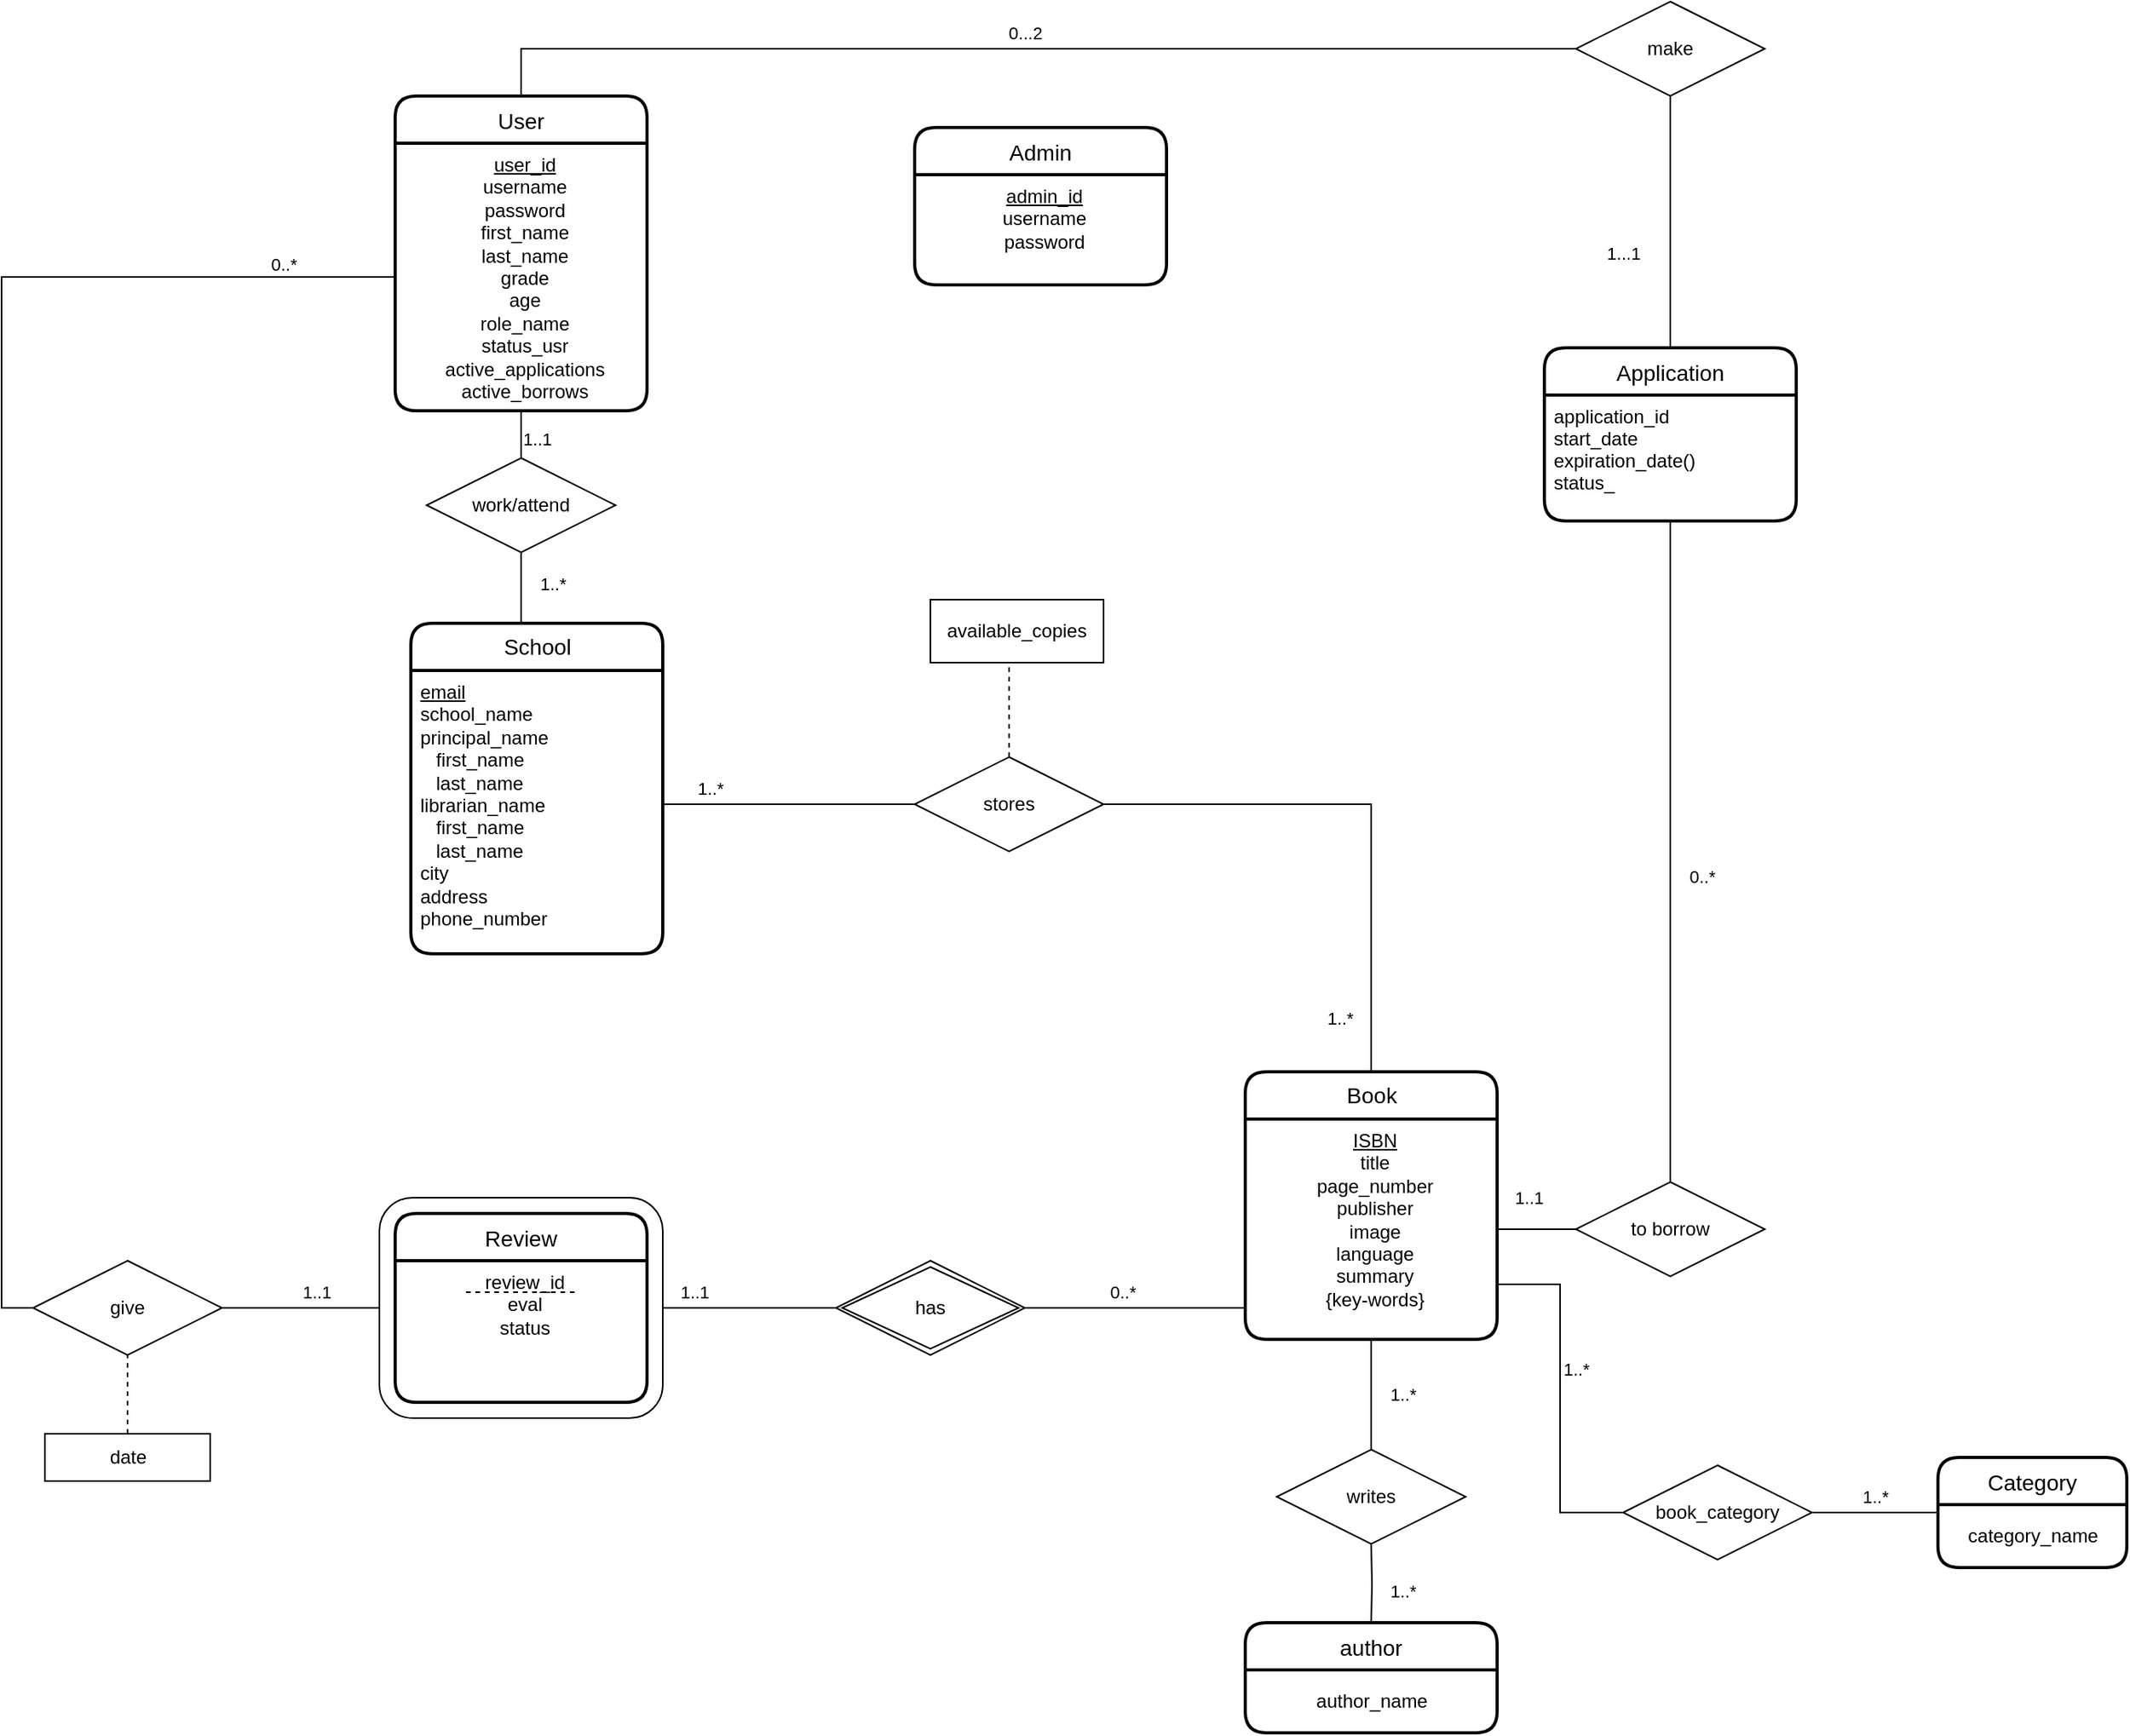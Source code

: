 <mxfile version="20.8.16" type="device"><diagram name="Page-1" id="R-wNFWfdC1UkgpBhe-50"><mxGraphModel dx="2359" dy="1992" grid="1" gridSize="10" guides="1" tooltips="1" connect="1" arrows="1" fold="1" page="1" pageScale="1" pageWidth="850" pageHeight="1100" math="0" shadow="0"><root><mxCell id="0"/><mxCell id="1" parent="0"/><mxCell id="QbFqRhp6O2h50dt3PZeE-2" value="User" style="swimlane;childLayout=stackLayout;horizontal=1;startSize=30;horizontalStack=0;rounded=1;fontSize=14;fontStyle=0;strokeWidth=2;resizeParent=0;resizeLast=1;shadow=0;dashed=0;align=center;labelBackgroundColor=none;" parent="1" vertex="1"><mxGeometry x="-70" y="-790" width="160" height="200" as="geometry"><mxRectangle x="-410" y="50" width="70" height="30" as="alternateBounds"/></mxGeometry></mxCell><mxCell id="QbFqRhp6O2h50dt3PZeE-3" value="&lt;u&gt;user_id&lt;/u&gt;&lt;br&gt;username&lt;br&gt;password&lt;br&gt;first_name&lt;br&gt;last_name&lt;br&gt;grade&lt;br&gt;age&lt;br&gt;role_name&lt;br&gt;status_usr&lt;br&gt;active_applications&lt;br&gt;active_borrows" style="align=center;strokeColor=none;fillColor=none;spacingLeft=4;fontSize=12;verticalAlign=top;resizable=0;rotatable=0;part=1;fontStyle=0;html=1;labelBackgroundColor=none;" parent="QbFqRhp6O2h50dt3PZeE-2" vertex="1"><mxGeometry y="30" width="160" height="170" as="geometry"/></mxCell><mxCell id="QbFqRhp6O2h50dt3PZeE-4" value="Book" style="swimlane;childLayout=stackLayout;horizontal=1;startSize=30;horizontalStack=0;rounded=1;fontSize=14;fontStyle=0;strokeWidth=2;resizeParent=0;resizeLast=1;shadow=0;dashed=0;align=center;html=1;verticalAlign=top;labelBackgroundColor=none;" parent="1" vertex="1"><mxGeometry x="470" y="-170" width="160" height="170" as="geometry"><mxRectangle x="365" y="-120" width="70" height="30" as="alternateBounds"/></mxGeometry></mxCell><mxCell id="QbFqRhp6O2h50dt3PZeE-5" value="&lt;u&gt;ISBN&lt;/u&gt;&lt;br&gt;title&lt;br&gt;page_number&lt;br&gt;publisher&lt;br&gt;image&lt;br&gt;language&lt;br&gt;summary&lt;br&gt;{key-words}" style="align=center;strokeColor=none;fillColor=none;spacingLeft=4;fontSize=12;verticalAlign=top;resizable=0;rotatable=0;part=1;html=1;labelBackgroundColor=none;" parent="QbFqRhp6O2h50dt3PZeE-4" vertex="1"><mxGeometry y="30" width="160" height="140" as="geometry"/></mxCell><mxCell id="QbFqRhp6O2h50dt3PZeE-11" value="School" style="swimlane;childLayout=stackLayout;horizontal=1;startSize=30;horizontalStack=0;rounded=1;fontSize=14;fontStyle=0;strokeWidth=2;resizeParent=0;resizeLast=1;shadow=0;dashed=0;align=center;html=1;labelBackgroundColor=none;" parent="1" vertex="1"><mxGeometry x="-60" y="-455" width="160" height="210" as="geometry"/></mxCell><mxCell id="QbFqRhp6O2h50dt3PZeE-12" value="&lt;u&gt;email&lt;/u&gt;&lt;br&gt;school_name&lt;br&gt;principal_name&lt;br&gt;&amp;nbsp; &amp;nbsp;first_name&lt;br&gt;&amp;nbsp; &amp;nbsp;last_name&lt;br&gt;librarian_name&lt;br&gt;&amp;nbsp; &amp;nbsp;first_name&lt;br&gt;&amp;nbsp; &amp;nbsp;last_name&lt;br&gt;city&lt;br&gt;address&lt;br&gt;phone_number" style="align=left;strokeColor=none;fillColor=none;spacingLeft=4;fontSize=12;verticalAlign=top;resizable=0;rotatable=0;part=1;html=1;labelBackgroundColor=none;" parent="QbFqRhp6O2h50dt3PZeE-11" vertex="1"><mxGeometry y="30" width="160" height="180" as="geometry"/></mxCell><mxCell id="QbFqRhp6O2h50dt3PZeE-14" style="edgeStyle=orthogonalEdgeStyle;rounded=0;orthogonalLoop=1;jettySize=auto;html=1;endArrow=none;endFill=0;labelBackgroundColor=none;fontColor=default;" parent="1" source="QbFqRhp6O2h50dt3PZeE-15" target="QbFqRhp6O2h50dt3PZeE-11" edge="1"><mxGeometry relative="1" as="geometry"><Array as="points"><mxPoint x="10" y="-470"/><mxPoint x="10" y="-470"/></Array></mxGeometry></mxCell><mxCell id="GhrVNONfvs24Zi8ubKBY-8" value="1..*" style="edgeLabel;html=1;align=center;verticalAlign=middle;resizable=0;points=[];" parent="QbFqRhp6O2h50dt3PZeE-14" vertex="1" connectable="0"><mxGeometry x="-0.289" y="2" relative="1" as="geometry"><mxPoint x="18" y="4" as="offset"/></mxGeometry></mxCell><mxCell id="QbFqRhp6O2h50dt3PZeE-15" value="work/attend" style="shape=rhombus;perimeter=rhombusPerimeter;whiteSpace=wrap;html=1;align=center;labelBackgroundColor=none;" parent="1" vertex="1"><mxGeometry x="-50" y="-560" width="120" height="60" as="geometry"/></mxCell><mxCell id="QbFqRhp6O2h50dt3PZeE-17" value="1..1" style="html=1;rounded=0;fontColor=default;endArrow=none;endFill=0;exitX=0.5;exitY=0;exitDx=0;exitDy=0;entryX=0.5;entryY=1;entryDx=0;entryDy=0;labelBackgroundColor=none;" parent="1" source="QbFqRhp6O2h50dt3PZeE-15" target="QbFqRhp6O2h50dt3PZeE-3" edge="1"><mxGeometry x="-0.2" y="-10" relative="1" as="geometry"><mxPoint x="20" y="-570" as="sourcePoint"/><mxPoint x="180" y="-570" as="targetPoint"/><mxPoint as="offset"/></mxGeometry></mxCell><mxCell id="QbFqRhp6O2h50dt3PZeE-22" value="Review" style="swimlane;childLayout=stackLayout;horizontal=1;startSize=30;horizontalStack=0;rounded=1;fontSize=14;fontStyle=0;strokeWidth=2;resizeParent=0;resizeLast=1;shadow=0;dashed=0;align=center;labelBorderColor=none;labelBackgroundColor=none;" parent="1" vertex="1"><mxGeometry x="-70" y="-80" width="160" height="120" as="geometry"/></mxCell><mxCell id="QbFqRhp6O2h50dt3PZeE-23" value="" style="endArrow=none;dashed=1;html=1;rounded=0;labelBackgroundColor=none;fontColor=default;" parent="QbFqRhp6O2h50dt3PZeE-22" edge="1"><mxGeometry width="50" height="50" relative="1" as="geometry"><mxPoint x="45" y="50" as="sourcePoint"/><mxPoint x="115" y="50" as="targetPoint"/></mxGeometry></mxCell><mxCell id="QbFqRhp6O2h50dt3PZeE-24" value="review_id&lt;br&gt;eval&lt;br&gt;status" style="align=center;strokeColor=none;fillColor=none;spacingLeft=4;fontSize=12;verticalAlign=top;resizable=0;rotatable=0;part=1;labelBackgroundColor=none;fontStyle=0;html=1;" parent="QbFqRhp6O2h50dt3PZeE-22" vertex="1"><mxGeometry y="30" width="160" height="90" as="geometry"/></mxCell><mxCell id="QbFqRhp6O2h50dt3PZeE-25" value="1..1" style="edgeStyle=orthogonalEdgeStyle;rounded=0;orthogonalLoop=1;jettySize=auto;html=1;fontColor=default;endArrow=none;endFill=0;labelBackgroundColor=none;entryX=0;entryY=0.5;entryDx=0;entryDy=0;" parent="1" source="QbFqRhp6O2h50dt3PZeE-26" target="QbFqRhp6O2h50dt3PZeE-36" edge="1"><mxGeometry x="0.2" y="10" relative="1" as="geometry"><mxPoint x="-110" y="-20" as="targetPoint"/><mxPoint as="offset"/></mxGeometry></mxCell><mxCell id="QbFqRhp6O2h50dt3PZeE-26" value="give" style="shape=rhombus;perimeter=rhombusPerimeter;whiteSpace=wrap;html=1;align=center;labelBackgroundColor=none;" parent="1" vertex="1"><mxGeometry x="-300" y="-50" width="120" height="60" as="geometry"/></mxCell><mxCell id="QbFqRhp6O2h50dt3PZeE-27" value="0..*" style="edgeStyle=orthogonalEdgeStyle;rounded=0;orthogonalLoop=1;jettySize=auto;html=1;entryX=0;entryY=0.5;entryDx=0;entryDy=0;fontColor=default;endArrow=none;endFill=0;labelBackgroundColor=none;" parent="1" source="QbFqRhp6O2h50dt3PZeE-3" target="QbFqRhp6O2h50dt3PZeE-26" edge="1"><mxGeometry x="-0.847" y="-8" relative="1" as="geometry"><mxPoint as="offset"/></mxGeometry></mxCell><mxCell id="QbFqRhp6O2h50dt3PZeE-30" style="edgeStyle=orthogonalEdgeStyle;rounded=0;orthogonalLoop=1;jettySize=auto;html=1;entryX=0.5;entryY=1;entryDx=0;entryDy=0;fontColor=default;endArrow=none;endFill=0;labelBackgroundColor=none;dashed=1;" parent="1" source="QbFqRhp6O2h50dt3PZeE-31" target="QbFqRhp6O2h50dt3PZeE-26" edge="1"><mxGeometry relative="1" as="geometry"/></mxCell><mxCell id="QbFqRhp6O2h50dt3PZeE-31" value="date" style="rounded=0;whiteSpace=wrap;html=1;labelBackgroundColor=none;" parent="1" vertex="1"><mxGeometry x="-292.5" y="60" width="105" height="30" as="geometry"/></mxCell><mxCell id="QbFqRhp6O2h50dt3PZeE-32" value="" style="edgeStyle=orthogonalEdgeStyle;rounded=0;orthogonalLoop=1;jettySize=auto;html=1;exitX=1;exitY=0.5;exitDx=0;exitDy=0;endArrow=none;endFill=0;labelBackgroundColor=none;fontColor=default;" parent="1" source="QbFqRhp6O2h50dt3PZeE-33" target="QbFqRhp6O2h50dt3PZeE-4" edge="1"><mxGeometry x="-0.041" y="20" relative="1" as="geometry"><mxPoint as="offset"/><Array as="points"><mxPoint x="550" y="-340"/></Array></mxGeometry></mxCell><mxCell id="GhrVNONfvs24Zi8ubKBY-9" value="1..*" style="edgeLabel;html=1;align=center;verticalAlign=middle;resizable=0;points=[];" parent="QbFqRhp6O2h50dt3PZeE-32" vertex="1" connectable="0"><mxGeometry x="0.617" y="-3" relative="1" as="geometry"><mxPoint x="-17" y="31" as="offset"/></mxGeometry></mxCell><mxCell id="S0GmWGTLl_n-v2KubGoL-1" style="edgeStyle=orthogonalEdgeStyle;rounded=0;orthogonalLoop=1;jettySize=auto;html=1;dashed=1;endArrow=none;endFill=0;" parent="1" source="QbFqRhp6O2h50dt3PZeE-33" edge="1"><mxGeometry relative="1" as="geometry"><mxPoint x="320" y="-430" as="targetPoint"/></mxGeometry></mxCell><mxCell id="QbFqRhp6O2h50dt3PZeE-33" value="stores" style="shape=rhombus;perimeter=rhombusPerimeter;whiteSpace=wrap;html=1;align=center;labelBackgroundColor=none;" parent="1" vertex="1"><mxGeometry x="260" y="-370" width="120" height="60" as="geometry"/></mxCell><mxCell id="QbFqRhp6O2h50dt3PZeE-34" style="edgeStyle=orthogonalEdgeStyle;rounded=0;orthogonalLoop=1;jettySize=auto;html=1;entryX=0;entryY=0.5;entryDx=0;entryDy=0;endArrow=none;endFill=0;labelBackgroundColor=none;fontColor=default;exitX=1;exitY=0.472;exitDx=0;exitDy=0;exitPerimeter=0;" parent="1" source="QbFqRhp6O2h50dt3PZeE-12" target="QbFqRhp6O2h50dt3PZeE-33" edge="1"><mxGeometry relative="1" as="geometry"><mxPoint x="-390" y="280" as="targetPoint"/><mxPoint x="110" y="-340" as="sourcePoint"/></mxGeometry></mxCell><mxCell id="GhrVNONfvs24Zi8ubKBY-10" value="1..*" style="edgeLabel;html=1;align=center;verticalAlign=middle;resizable=0;points=[];" parent="QbFqRhp6O2h50dt3PZeE-34" vertex="1" connectable="0"><mxGeometry x="-0.139" y="2" relative="1" as="geometry"><mxPoint x="-39" y="-8" as="offset"/></mxGeometry></mxCell><mxCell id="GhrVNONfvs24Zi8ubKBY-3" value="0..*" style="edgeStyle=orthogonalEdgeStyle;rounded=0;orthogonalLoop=1;jettySize=auto;html=1;entryX=-0.003;entryY=0.824;entryDx=0;entryDy=0;entryPerimeter=0;endArrow=none;endFill=0;" parent="1" source="QbFqRhp6O2h50dt3PZeE-35" target="QbFqRhp6O2h50dt3PZeE-5" edge="1"><mxGeometry x="-0.141" y="10" relative="1" as="geometry"><mxPoint as="offset"/><Array as="points"><mxPoint x="470" y="-20"/></Array></mxGeometry></mxCell><mxCell id="QbFqRhp6O2h50dt3PZeE-35" value="has" style="shape=rhombus;double=1;perimeter=rhombusPerimeter;whiteSpace=wrap;html=1;align=center;labelBackgroundColor=none;" parent="1" vertex="1"><mxGeometry x="210" y="-50" width="120" height="60" as="geometry"/></mxCell><mxCell id="QbFqRhp6O2h50dt3PZeE-36" value="" style="rounded=1;whiteSpace=wrap;html=1;fillColor=none;fontStyle=0;labelBackgroundColor=none;" parent="1" vertex="1"><mxGeometry x="-80" y="-90" width="180" height="140" as="geometry"/></mxCell><mxCell id="QbFqRhp6O2h50dt3PZeE-37" value="1..1" style="html=1;rounded=0;exitX=1;exitY=0.5;exitDx=0;exitDy=0;labelBackgroundColor=none;fontColor=default;entryX=0;entryY=0.5;entryDx=0;entryDy=0;endArrow=none;endFill=0;" parent="1" source="QbFqRhp6O2h50dt3PZeE-36" target="QbFqRhp6O2h50dt3PZeE-35" edge="1"><mxGeometry x="-0.636" y="10" relative="1" as="geometry"><mxPoint x="110" y="-20" as="sourcePoint"/><mxPoint x="190" y="-20" as="targetPoint"/><mxPoint as="offset"/></mxGeometry></mxCell><mxCell id="QbFqRhp6O2h50dt3PZeE-38" value="" style="resizable=0;html=1;align=right;verticalAlign=bottom;fillColor=none;labelBackgroundColor=none;" parent="QbFqRhp6O2h50dt3PZeE-37" connectable="0" vertex="1"><mxGeometry x="1" relative="1" as="geometry"/></mxCell><mxCell id="GhrVNONfvs24Zi8ubKBY-6" value="0...2" style="edgeStyle=orthogonalEdgeStyle;rounded=0;orthogonalLoop=1;jettySize=auto;html=1;entryX=0.5;entryY=0;entryDx=0;entryDy=0;endArrow=none;endFill=0;" parent="1" source="QbFqRhp6O2h50dt3PZeE-49" target="QbFqRhp6O2h50dt3PZeE-2" edge="1"><mxGeometry y="-10" relative="1" as="geometry"><mxPoint as="offset"/></mxGeometry></mxCell><mxCell id="QbFqRhp6O2h50dt3PZeE-49" value="make" style="shape=rhombus;perimeter=rhombusPerimeter;whiteSpace=wrap;html=1;align=center;labelBackgroundColor=none;" parent="1" vertex="1"><mxGeometry x="680" y="-850" width="120" height="60" as="geometry"/></mxCell><mxCell id="GhrVNONfvs24Zi8ubKBY-5" value="1..1" style="edgeStyle=orthogonalEdgeStyle;rounded=0;orthogonalLoop=1;jettySize=auto;html=1;endArrow=none;endFill=0;exitX=0;exitY=0.5;exitDx=0;exitDy=0;" parent="1" source="QbFqRhp6O2h50dt3PZeE-52" target="QbFqRhp6O2h50dt3PZeE-5" edge="1"><mxGeometry x="0.2" y="-20" relative="1" as="geometry"><Array as="points"><mxPoint x="660" y="-70"/><mxPoint x="660" y="-70"/></Array><mxPoint as="offset"/></mxGeometry></mxCell><mxCell id="QbFqRhp6O2h50dt3PZeE-52" value="to borrow" style="shape=rhombus;perimeter=rhombusPerimeter;whiteSpace=wrap;html=1;align=center;labelBackgroundColor=none;" parent="1" vertex="1"><mxGeometry x="680" y="-100" width="120" height="60" as="geometry"/></mxCell><mxCell id="QbFqRhp6O2h50dt3PZeE-56" value="1...1" style="html=1;rounded=0;endArrow=none;endFill=0;exitX=0.5;exitY=1;exitDx=0;exitDy=0;labelBackgroundColor=none;fontColor=default;entryX=0.5;entryY=0;entryDx=0;entryDy=0;strokeColor=default;" parent="1" source="QbFqRhp6O2h50dt3PZeE-49" target="QbFqRhp6O2h50dt3PZeE-60" edge="1"><mxGeometry x="0.25" y="-30" relative="1" as="geometry"><mxPoint x="780" y="-810.09" as="sourcePoint"/><mxPoint x="960" y="-600" as="targetPoint"/><mxPoint as="offset"/></mxGeometry></mxCell><mxCell id="QbFqRhp6O2h50dt3PZeE-57" value="" style="resizable=0;html=1;align=left;verticalAlign=bottom;labelBackgroundColor=none;" parent="QbFqRhp6O2h50dt3PZeE-56" connectable="0" vertex="1"><mxGeometry x="-1" relative="1" as="geometry"/></mxCell><mxCell id="QbFqRhp6O2h50dt3PZeE-58" value="" style="resizable=0;html=1;align=right;verticalAlign=bottom;labelBackgroundColor=none;" parent="QbFqRhp6O2h50dt3PZeE-56" connectable="0" vertex="1"><mxGeometry x="1" relative="1" as="geometry"/></mxCell><mxCell id="QbFqRhp6O2h50dt3PZeE-59" value="0..*" style="html=1;rounded=0;exitX=0.5;exitY=0;exitDx=0;exitDy=0;labelBackgroundColor=none;fontColor=default;entryX=0.5;entryY=1;entryDx=0;entryDy=0;endArrow=none;endFill=0;" parent="1" source="QbFqRhp6O2h50dt3PZeE-52" target="QbFqRhp6O2h50dt3PZeE-61" edge="1"><mxGeometry x="-0.073" y="-20" width="100" relative="1" as="geometry"><mxPoint x="870" y="-80" as="sourcePoint"/><mxPoint x="790" y="-510" as="targetPoint"/><mxPoint as="offset"/></mxGeometry></mxCell><mxCell id="QbFqRhp6O2h50dt3PZeE-60" value="Application" style="swimlane;childLayout=stackLayout;horizontal=1;startSize=30;horizontalStack=0;rounded=1;fontSize=14;fontStyle=0;strokeWidth=2;resizeParent=0;resizeLast=1;shadow=0;dashed=0;align=center;labelBackgroundColor=none;" parent="1" vertex="1"><mxGeometry x="660" y="-630" width="160" height="110" as="geometry"/></mxCell><mxCell id="QbFqRhp6O2h50dt3PZeE-61" value="application_id&#10;start_date&#10;expiration_date()&#10;status_" style="align=left;strokeColor=none;fillColor=none;spacingLeft=4;fontSize=12;verticalAlign=top;resizable=0;rotatable=0;part=1;labelBackgroundColor=none;" parent="QbFqRhp6O2h50dt3PZeE-60" vertex="1"><mxGeometry y="30" width="160" height="80" as="geometry"/></mxCell><mxCell id="QbFqRhp6O2h50dt3PZeE-62" value="" style="resizable=0;html=1;align=right;verticalAlign=bottom;labelBackgroundColor=none;" parent="1" connectable="0" vertex="1"><mxGeometry x="880" y="-540" as="geometry"/></mxCell><mxCell id="QbFqRhp6O2h50dt3PZeE-63" value="" style="resizable=0;html=1;align=right;verticalAlign=bottom;labelBackgroundColor=none;" parent="1" connectable="0" vertex="1"><mxGeometry x="959.781" y="-600.255" as="geometry"/></mxCell><mxCell id="S0GmWGTLl_n-v2KubGoL-2" value="available_copies" style="rounded=0;whiteSpace=wrap;html=1;" parent="1" vertex="1"><mxGeometry x="270" y="-470" width="110" height="40" as="geometry"/></mxCell><mxCell id="9Kuvix1ZQmToU-IIbb28-7" value="author" style="swimlane;childLayout=stackLayout;horizontal=1;startSize=30;horizontalStack=0;rounded=1;fontSize=14;fontStyle=0;strokeWidth=2;resizeParent=0;resizeLast=1;shadow=0;dashed=0;align=center;labelBorderColor=none;labelBackgroundColor=none;" vertex="1" parent="1"><mxGeometry x="470" y="180" width="160" height="70" as="geometry"/></mxCell><mxCell id="9Kuvix1ZQmToU-IIbb28-28" value="author_name&lt;br&gt;" style="text;html=1;align=center;verticalAlign=middle;resizable=0;points=[];autosize=1;strokeColor=none;fillColor=none;" vertex="1" parent="9Kuvix1ZQmToU-IIbb28-7"><mxGeometry y="30" width="160" height="40" as="geometry"/></mxCell><mxCell id="9Kuvix1ZQmToU-IIbb28-15" value="1..*" style="edgeStyle=orthogonalEdgeStyle;rounded=0;orthogonalLoop=1;jettySize=auto;html=1;entryX=0.5;entryY=0;entryDx=0;entryDy=0;endArrow=none;endFill=0;" edge="1" parent="1" target="9Kuvix1ZQmToU-IIbb28-7"><mxGeometry x="0.2" y="20" relative="1" as="geometry"><mxPoint x="550" y="130" as="sourcePoint"/><mxPoint as="offset"/></mxGeometry></mxCell><mxCell id="9Kuvix1ZQmToU-IIbb28-12" value="Admin" style="swimlane;childLayout=stackLayout;horizontal=1;startSize=30;horizontalStack=0;rounded=1;fontSize=14;fontStyle=0;strokeWidth=2;resizeParent=0;resizeLast=1;shadow=0;dashed=0;align=center;labelBackgroundColor=none;" vertex="1" parent="1"><mxGeometry x="260" y="-770" width="160" height="100" as="geometry"><mxRectangle x="-410" y="50" width="70" height="30" as="alternateBounds"/></mxGeometry></mxCell><mxCell id="9Kuvix1ZQmToU-IIbb28-13" value="&lt;u&gt;admin_id&lt;/u&gt;&lt;br&gt;username&lt;br&gt;password" style="align=center;strokeColor=none;fillColor=none;spacingLeft=4;fontSize=12;verticalAlign=top;resizable=0;rotatable=0;part=1;fontStyle=0;html=1;labelBackgroundColor=none;" vertex="1" parent="9Kuvix1ZQmToU-IIbb28-12"><mxGeometry y="30" width="160" height="70" as="geometry"/></mxCell><mxCell id="9Kuvix1ZQmToU-IIbb28-14" value="1..*" style="edgeStyle=orthogonalEdgeStyle;rounded=0;orthogonalLoop=1;jettySize=auto;html=1;entryX=0.5;entryY=0;entryDx=0;entryDy=0;endArrow=none;endFill=0;" edge="1" parent="1" source="QbFqRhp6O2h50dt3PZeE-5"><mxGeometry y="20" relative="1" as="geometry"><mxPoint x="550" y="70" as="targetPoint"/><mxPoint as="offset"/></mxGeometry></mxCell><mxCell id="9Kuvix1ZQmToU-IIbb28-16" value="writes" style="shape=rhombus;perimeter=rhombusPerimeter;whiteSpace=wrap;html=1;align=center;labelBackgroundColor=none;" vertex="1" parent="1"><mxGeometry x="490" y="70" width="120" height="60" as="geometry"/></mxCell><mxCell id="9Kuvix1ZQmToU-IIbb28-18" value="Category" style="swimlane;childLayout=stackLayout;horizontal=1;startSize=30;horizontalStack=0;rounded=1;fontSize=14;fontStyle=0;strokeWidth=2;resizeParent=0;resizeLast=1;shadow=0;dashed=0;align=center;labelBorderColor=none;labelBackgroundColor=none;" vertex="1" parent="1"><mxGeometry x="910" y="75" width="120" height="70" as="geometry"/></mxCell><mxCell id="9Kuvix1ZQmToU-IIbb28-26" value="category_name" style="text;html=1;align=center;verticalAlign=middle;resizable=0;points=[];autosize=1;strokeColor=none;fillColor=none;" vertex="1" parent="9Kuvix1ZQmToU-IIbb28-18"><mxGeometry y="30" width="120" height="40" as="geometry"/></mxCell><mxCell id="9Kuvix1ZQmToU-IIbb28-22" value="1..*" style="edgeStyle=orthogonalEdgeStyle;rounded=0;orthogonalLoop=1;jettySize=auto;html=1;exitX=1;exitY=0.75;exitDx=0;exitDy=0;endArrow=none;endFill=0;entryX=0;entryY=0.5;entryDx=0;entryDy=0;" edge="1" parent="1" source="QbFqRhp6O2h50dt3PZeE-5" target="9Kuvix1ZQmToU-IIbb28-23"><mxGeometry x="-0.169" y="10" relative="1" as="geometry"><mxPoint x="670" y="110" as="targetPoint"/><mxPoint as="offset"/></mxGeometry></mxCell><mxCell id="9Kuvix1ZQmToU-IIbb28-24" value="1..*" style="edgeStyle=orthogonalEdgeStyle;rounded=0;orthogonalLoop=1;jettySize=auto;html=1;entryX=0;entryY=0.5;entryDx=0;entryDy=0;endArrow=none;endFill=0;" edge="1" parent="1" source="9Kuvix1ZQmToU-IIbb28-23" target="9Kuvix1ZQmToU-IIbb28-18"><mxGeometry y="10" relative="1" as="geometry"><mxPoint as="offset"/></mxGeometry></mxCell><mxCell id="9Kuvix1ZQmToU-IIbb28-23" value="book_category" style="shape=rhombus;perimeter=rhombusPerimeter;whiteSpace=wrap;html=1;align=center;labelBackgroundColor=none;" vertex="1" parent="1"><mxGeometry x="710" y="80" width="120" height="60" as="geometry"/></mxCell></root></mxGraphModel></diagram></mxfile>